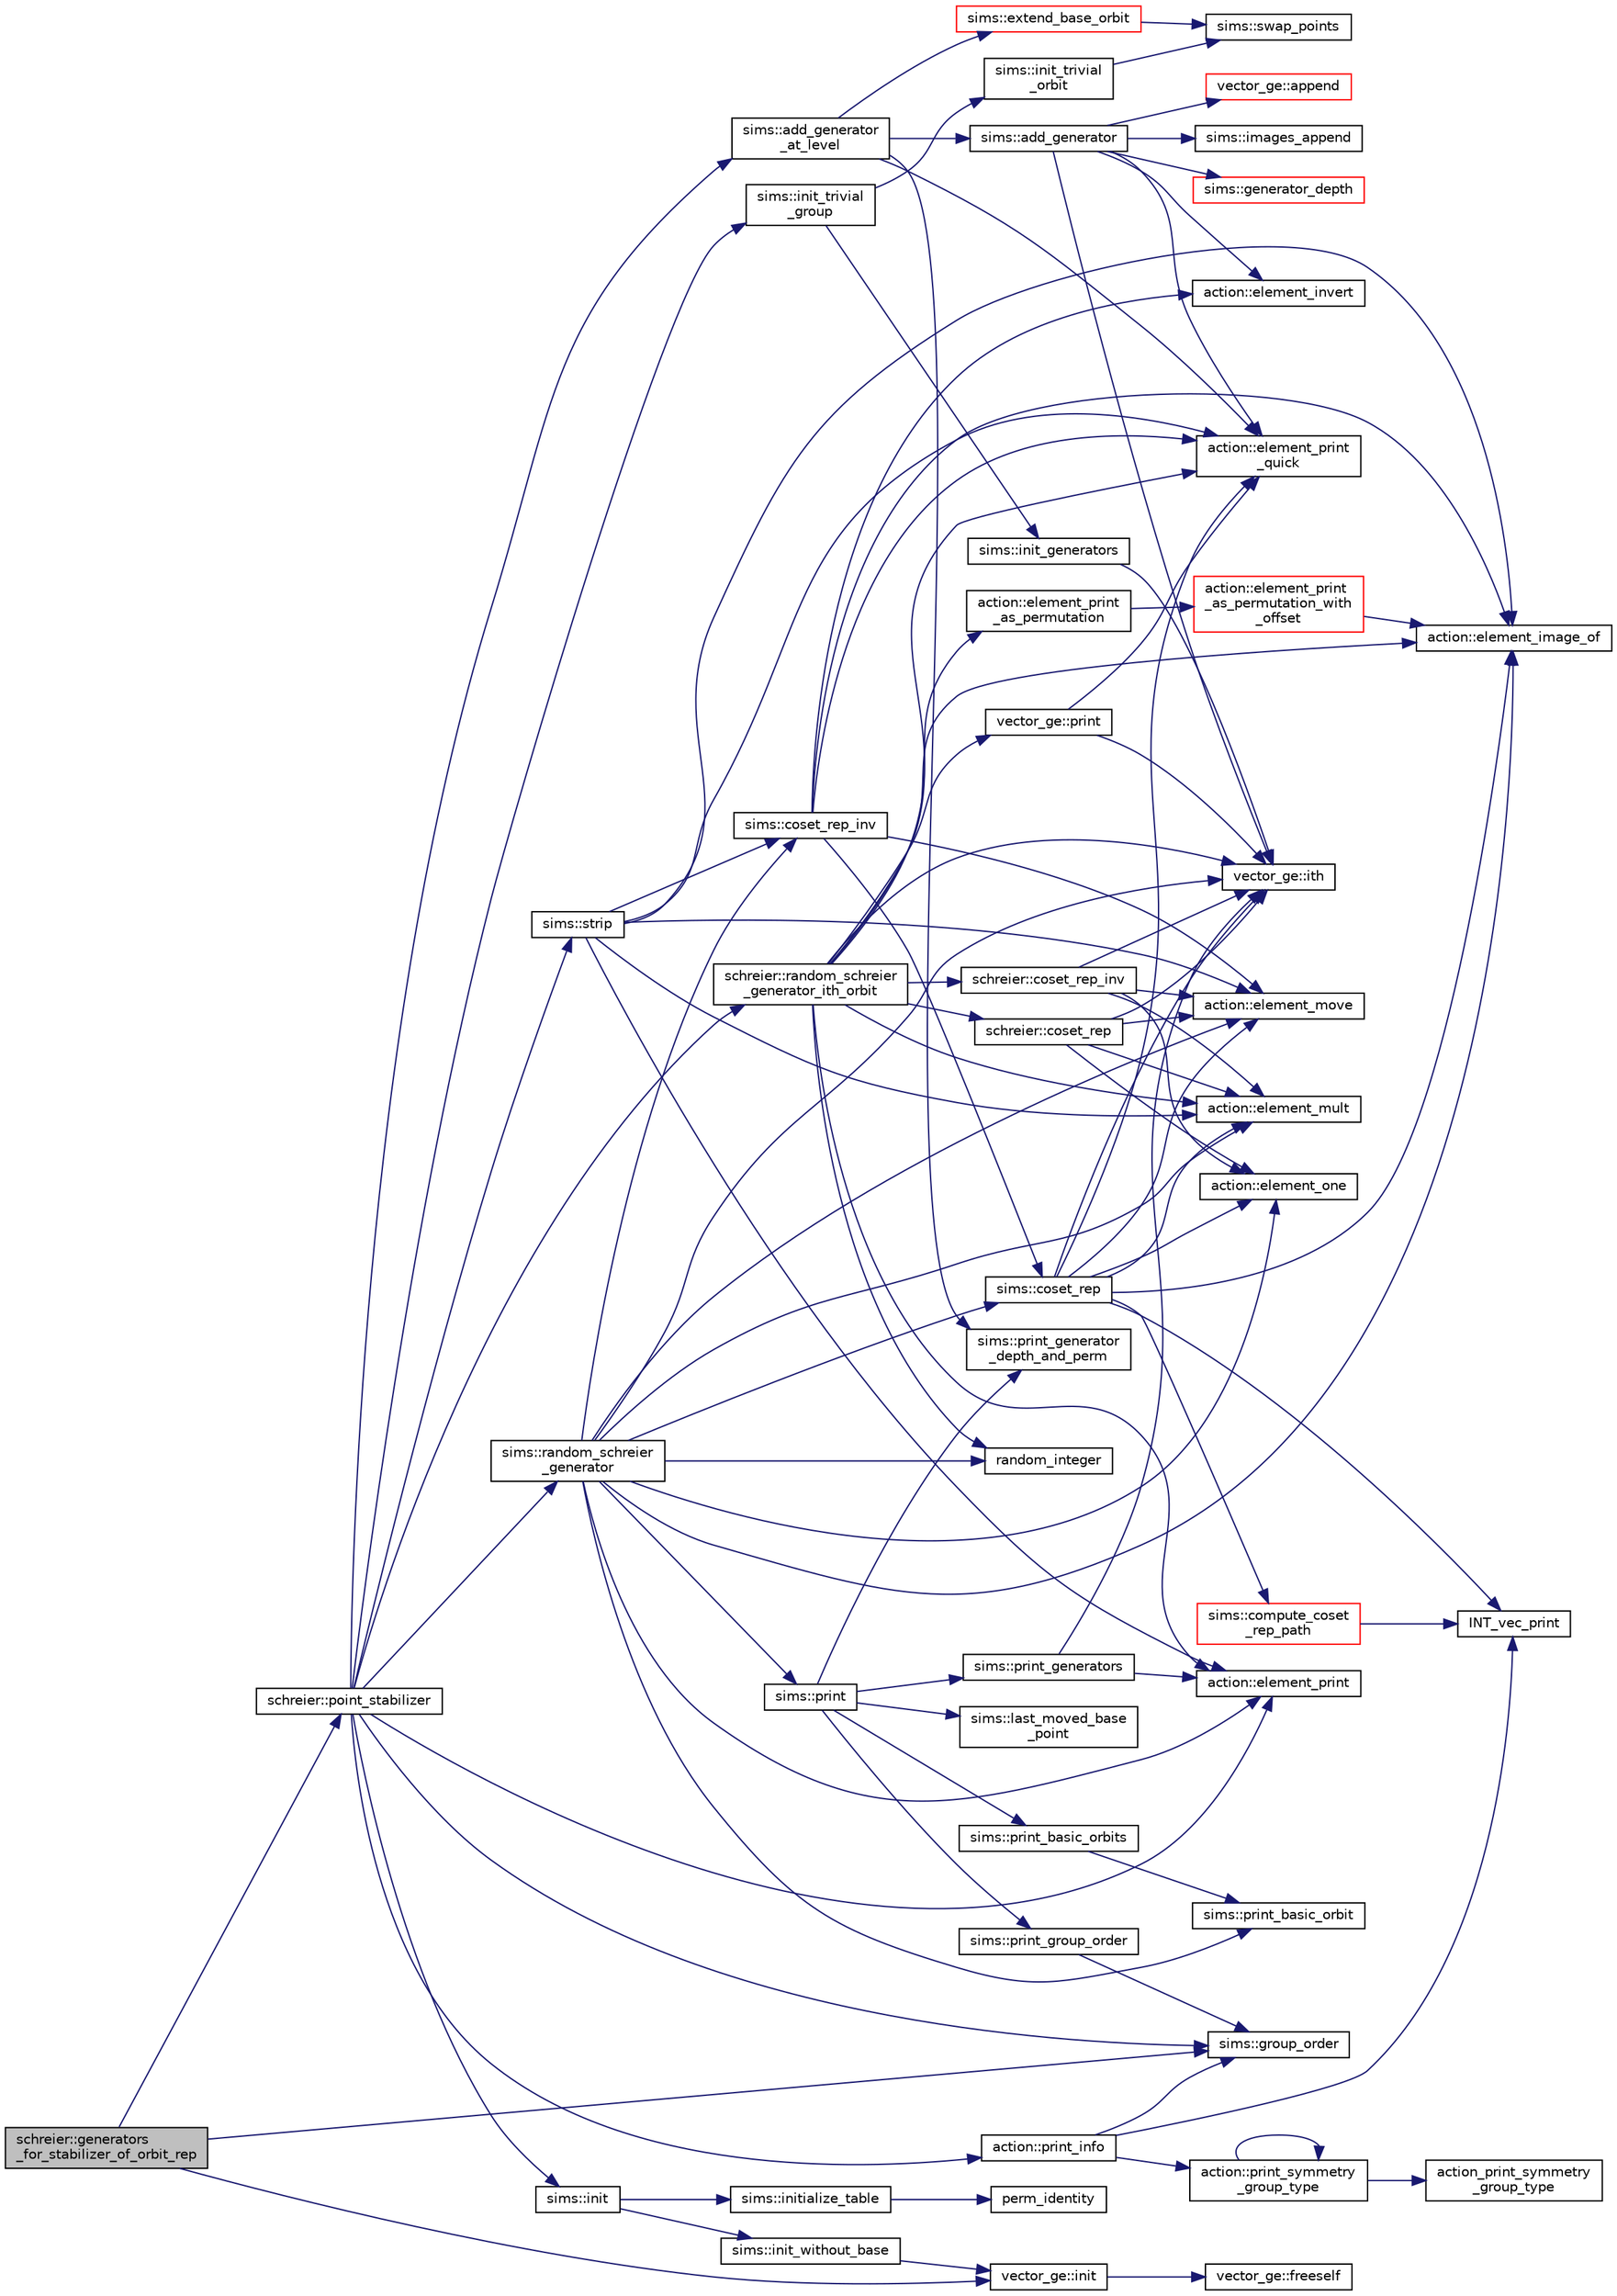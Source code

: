 digraph "schreier::generators_for_stabilizer_of_orbit_rep"
{
  edge [fontname="Helvetica",fontsize="10",labelfontname="Helvetica",labelfontsize="10"];
  node [fontname="Helvetica",fontsize="10",shape=record];
  rankdir="LR";
  Node1278 [label="schreier::generators\l_for_stabilizer_of_orbit_rep",height=0.2,width=0.4,color="black", fillcolor="grey75", style="filled", fontcolor="black"];
  Node1278 -> Node1279 [color="midnightblue",fontsize="10",style="solid",fontname="Helvetica"];
  Node1279 [label="schreier::point_stabilizer",height=0.2,width=0.4,color="black", fillcolor="white", style="filled",URL="$d3/dd6/classschreier.html#a976a31dfe3238284d96fc200532c7077"];
  Node1279 -> Node1280 [color="midnightblue",fontsize="10",style="solid",fontname="Helvetica"];
  Node1280 [label="action::print_info",height=0.2,width=0.4,color="black", fillcolor="white", style="filled",URL="$d2/d86/classaction.html#a6f89e493e5c5a32e5c3b8963d438ce86"];
  Node1280 -> Node1281 [color="midnightblue",fontsize="10",style="solid",fontname="Helvetica"];
  Node1281 [label="action::print_symmetry\l_group_type",height=0.2,width=0.4,color="black", fillcolor="white", style="filled",URL="$d2/d86/classaction.html#aed811766c7e64fe2c853df8b0b67aa6e"];
  Node1281 -> Node1282 [color="midnightblue",fontsize="10",style="solid",fontname="Helvetica"];
  Node1282 [label="action_print_symmetry\l_group_type",height=0.2,width=0.4,color="black", fillcolor="white", style="filled",URL="$d5/d90/action__global_8_c.html#a03666b9440c4962148eba7905b9f843c"];
  Node1281 -> Node1281 [color="midnightblue",fontsize="10",style="solid",fontname="Helvetica"];
  Node1280 -> Node1283 [color="midnightblue",fontsize="10",style="solid",fontname="Helvetica"];
  Node1283 [label="INT_vec_print",height=0.2,width=0.4,color="black", fillcolor="white", style="filled",URL="$df/dbf/sajeeb_8_c.html#a79a5901af0b47dd0d694109543c027fe"];
  Node1280 -> Node1284 [color="midnightblue",fontsize="10",style="solid",fontname="Helvetica"];
  Node1284 [label="sims::group_order",height=0.2,width=0.4,color="black", fillcolor="white", style="filled",URL="$d9/df3/classsims.html#aa442445175656570fa35febbe790efad"];
  Node1279 -> Node1285 [color="midnightblue",fontsize="10",style="solid",fontname="Helvetica"];
  Node1285 [label="sims::init",height=0.2,width=0.4,color="black", fillcolor="white", style="filled",URL="$d9/df3/classsims.html#a02eb61ed14f75cfe4dc0770142c1bff0"];
  Node1285 -> Node1286 [color="midnightblue",fontsize="10",style="solid",fontname="Helvetica"];
  Node1286 [label="sims::init_without_base",height=0.2,width=0.4,color="black", fillcolor="white", style="filled",URL="$d9/df3/classsims.html#a1010f2dc330b7c5ae10128c0b7dcbefd"];
  Node1286 -> Node1287 [color="midnightblue",fontsize="10",style="solid",fontname="Helvetica"];
  Node1287 [label="vector_ge::init",height=0.2,width=0.4,color="black", fillcolor="white", style="filled",URL="$d4/d6e/classvector__ge.html#afe1d6befd1f1501e6be34afbaa9d30a8"];
  Node1287 -> Node1288 [color="midnightblue",fontsize="10",style="solid",fontname="Helvetica"];
  Node1288 [label="vector_ge::freeself",height=0.2,width=0.4,color="black", fillcolor="white", style="filled",URL="$d4/d6e/classvector__ge.html#aa002e4b715cc73a9b8b367d29700b452"];
  Node1285 -> Node1289 [color="midnightblue",fontsize="10",style="solid",fontname="Helvetica"];
  Node1289 [label="sims::initialize_table",height=0.2,width=0.4,color="black", fillcolor="white", style="filled",URL="$d9/df3/classsims.html#abe36dd0812bde20447f5aaa8384596a7"];
  Node1289 -> Node1290 [color="midnightblue",fontsize="10",style="solid",fontname="Helvetica"];
  Node1290 [label="perm_identity",height=0.2,width=0.4,color="black", fillcolor="white", style="filled",URL="$d2/d7c/combinatorics_8_c.html#aebc54d3f9c31f253ae53e3eb3b386208"];
  Node1279 -> Node1291 [color="midnightblue",fontsize="10",style="solid",fontname="Helvetica"];
  Node1291 [label="sims::init_trivial\l_group",height=0.2,width=0.4,color="black", fillcolor="white", style="filled",URL="$d9/df3/classsims.html#a6a55a0a4e5124654f999933fd635334a"];
  Node1291 -> Node1292 [color="midnightblue",fontsize="10",style="solid",fontname="Helvetica"];
  Node1292 [label="sims::init_generators",height=0.2,width=0.4,color="black", fillcolor="white", style="filled",URL="$d9/df3/classsims.html#aa2a7908389727bdfa05d034e8d53a818"];
  Node1292 -> Node1293 [color="midnightblue",fontsize="10",style="solid",fontname="Helvetica"];
  Node1293 [label="vector_ge::ith",height=0.2,width=0.4,color="black", fillcolor="white", style="filled",URL="$d4/d6e/classvector__ge.html#a1ff002e8b746a9beb119d57dcd4a15ff"];
  Node1291 -> Node1294 [color="midnightblue",fontsize="10",style="solid",fontname="Helvetica"];
  Node1294 [label="sims::init_trivial\l_orbit",height=0.2,width=0.4,color="black", fillcolor="white", style="filled",URL="$d9/df3/classsims.html#ac55702550a4671a721f78345dd9bff70"];
  Node1294 -> Node1295 [color="midnightblue",fontsize="10",style="solid",fontname="Helvetica"];
  Node1295 [label="sims::swap_points",height=0.2,width=0.4,color="black", fillcolor="white", style="filled",URL="$d9/df3/classsims.html#a3443b4bbfb5573864c29b627562819d2"];
  Node1279 -> Node1284 [color="midnightblue",fontsize="10",style="solid",fontname="Helvetica"];
  Node1279 -> Node1296 [color="midnightblue",fontsize="10",style="solid",fontname="Helvetica"];
  Node1296 [label="schreier::random_schreier\l_generator_ith_orbit",height=0.2,width=0.4,color="black", fillcolor="white", style="filled",URL="$d3/dd6/classschreier.html#a285786eaa8f7e8d50d59c2335c549044"];
  Node1296 -> Node1297 [color="midnightblue",fontsize="10",style="solid",fontname="Helvetica"];
  Node1297 [label="vector_ge::print",height=0.2,width=0.4,color="black", fillcolor="white", style="filled",URL="$d4/d6e/classvector__ge.html#a0d260cce035c20b32d7989c50670aa8a"];
  Node1297 -> Node1298 [color="midnightblue",fontsize="10",style="solid",fontname="Helvetica"];
  Node1298 [label="action::element_print\l_quick",height=0.2,width=0.4,color="black", fillcolor="white", style="filled",URL="$d2/d86/classaction.html#a4844680cf6750396f76494a28655265b"];
  Node1297 -> Node1293 [color="midnightblue",fontsize="10",style="solid",fontname="Helvetica"];
  Node1296 -> Node1299 [color="midnightblue",fontsize="10",style="solid",fontname="Helvetica"];
  Node1299 [label="random_integer",height=0.2,width=0.4,color="black", fillcolor="white", style="filled",URL="$d5/db4/io__and__os_8h.html#a509937846575424b1c8863e1bb96a766"];
  Node1296 -> Node1300 [color="midnightblue",fontsize="10",style="solid",fontname="Helvetica"];
  Node1300 [label="schreier::coset_rep",height=0.2,width=0.4,color="black", fillcolor="white", style="filled",URL="$d3/dd6/classschreier.html#a7889b8702372092df4fd05150ee8fdda"];
  Node1300 -> Node1293 [color="midnightblue",fontsize="10",style="solid",fontname="Helvetica"];
  Node1300 -> Node1301 [color="midnightblue",fontsize="10",style="solid",fontname="Helvetica"];
  Node1301 [label="action::element_mult",height=0.2,width=0.4,color="black", fillcolor="white", style="filled",URL="$d2/d86/classaction.html#ae9e36b2cae1f0f7bd7144097fa9a34b3"];
  Node1300 -> Node1302 [color="midnightblue",fontsize="10",style="solid",fontname="Helvetica"];
  Node1302 [label="action::element_move",height=0.2,width=0.4,color="black", fillcolor="white", style="filled",URL="$d2/d86/classaction.html#a550947491bbb534d3d7951f50198a874"];
  Node1300 -> Node1303 [color="midnightblue",fontsize="10",style="solid",fontname="Helvetica"];
  Node1303 [label="action::element_one",height=0.2,width=0.4,color="black", fillcolor="white", style="filled",URL="$d2/d86/classaction.html#a780a105daf04d6d1fe7e2f63b3c88e3b"];
  Node1296 -> Node1298 [color="midnightblue",fontsize="10",style="solid",fontname="Helvetica"];
  Node1296 -> Node1304 [color="midnightblue",fontsize="10",style="solid",fontname="Helvetica"];
  Node1304 [label="action::element_print\l_as_permutation",height=0.2,width=0.4,color="black", fillcolor="white", style="filled",URL="$d2/d86/classaction.html#a2975618a8203187b688a67c947150bb8"];
  Node1304 -> Node1305 [color="midnightblue",fontsize="10",style="solid",fontname="Helvetica"];
  Node1305 [label="action::element_print\l_as_permutation_with\l_offset",height=0.2,width=0.4,color="red", fillcolor="white", style="filled",URL="$d2/d86/classaction.html#addd61d869434abaad431124a6d858396"];
  Node1305 -> Node1306 [color="midnightblue",fontsize="10",style="solid",fontname="Helvetica"];
  Node1306 [label="action::element_image_of",height=0.2,width=0.4,color="black", fillcolor="white", style="filled",URL="$d2/d86/classaction.html#ae09559d4537a048fc860f8a74a31393d"];
  Node1296 -> Node1293 [color="midnightblue",fontsize="10",style="solid",fontname="Helvetica"];
  Node1296 -> Node1311 [color="midnightblue",fontsize="10",style="solid",fontname="Helvetica"];
  Node1311 [label="action::element_print",height=0.2,width=0.4,color="black", fillcolor="white", style="filled",URL="$d2/d86/classaction.html#ae38c3ef3c1125213733d63c6fc3c40cd"];
  Node1296 -> Node1301 [color="midnightblue",fontsize="10",style="solid",fontname="Helvetica"];
  Node1296 -> Node1306 [color="midnightblue",fontsize="10",style="solid",fontname="Helvetica"];
  Node1296 -> Node1312 [color="midnightblue",fontsize="10",style="solid",fontname="Helvetica"];
  Node1312 [label="schreier::coset_rep_inv",height=0.2,width=0.4,color="black", fillcolor="white", style="filled",URL="$d3/dd6/classschreier.html#a4b3a4e60ff456f94f3acf7c96acc40cc"];
  Node1312 -> Node1293 [color="midnightblue",fontsize="10",style="solid",fontname="Helvetica"];
  Node1312 -> Node1301 [color="midnightblue",fontsize="10",style="solid",fontname="Helvetica"];
  Node1312 -> Node1302 [color="midnightblue",fontsize="10",style="solid",fontname="Helvetica"];
  Node1312 -> Node1303 [color="midnightblue",fontsize="10",style="solid",fontname="Helvetica"];
  Node1279 -> Node1311 [color="midnightblue",fontsize="10",style="solid",fontname="Helvetica"];
  Node1279 -> Node1313 [color="midnightblue",fontsize="10",style="solid",fontname="Helvetica"];
  Node1313 [label="sims::random_schreier\l_generator",height=0.2,width=0.4,color="black", fillcolor="white", style="filled",URL="$d9/df3/classsims.html#aaa77048e586c36a7639fa61ff66e0a23"];
  Node1313 -> Node1303 [color="midnightblue",fontsize="10",style="solid",fontname="Helvetica"];
  Node1313 -> Node1299 [color="midnightblue",fontsize="10",style="solid",fontname="Helvetica"];
  Node1313 -> Node1314 [color="midnightblue",fontsize="10",style="solid",fontname="Helvetica"];
  Node1314 [label="sims::coset_rep",height=0.2,width=0.4,color="black", fillcolor="white", style="filled",URL="$d9/df3/classsims.html#a3d669dba4d005cd2399388f27f44cd04"];
  Node1314 -> Node1315 [color="midnightblue",fontsize="10",style="solid",fontname="Helvetica"];
  Node1315 [label="sims::compute_coset\l_rep_path",height=0.2,width=0.4,color="red", fillcolor="white", style="filled",URL="$d9/df3/classsims.html#a22a53a24eb86dcfe54cb3588776a4d96"];
  Node1315 -> Node1283 [color="midnightblue",fontsize="10",style="solid",fontname="Helvetica"];
  Node1314 -> Node1283 [color="midnightblue",fontsize="10",style="solid",fontname="Helvetica"];
  Node1314 -> Node1303 [color="midnightblue",fontsize="10",style="solid",fontname="Helvetica"];
  Node1314 -> Node1293 [color="midnightblue",fontsize="10",style="solid",fontname="Helvetica"];
  Node1314 -> Node1298 [color="midnightblue",fontsize="10",style="solid",fontname="Helvetica"];
  Node1314 -> Node1301 [color="midnightblue",fontsize="10",style="solid",fontname="Helvetica"];
  Node1314 -> Node1302 [color="midnightblue",fontsize="10",style="solid",fontname="Helvetica"];
  Node1314 -> Node1306 [color="midnightblue",fontsize="10",style="solid",fontname="Helvetica"];
  Node1313 -> Node1306 [color="midnightblue",fontsize="10",style="solid",fontname="Helvetica"];
  Node1313 -> Node1317 [color="midnightblue",fontsize="10",style="solid",fontname="Helvetica"];
  Node1317 [label="sims::print_basic_orbit",height=0.2,width=0.4,color="black", fillcolor="white", style="filled",URL="$d9/df3/classsims.html#ae777e80bb7cef4f757c701173f924a6d"];
  Node1313 -> Node1311 [color="midnightblue",fontsize="10",style="solid",fontname="Helvetica"];
  Node1313 -> Node1293 [color="midnightblue",fontsize="10",style="solid",fontname="Helvetica"];
  Node1313 -> Node1301 [color="midnightblue",fontsize="10",style="solid",fontname="Helvetica"];
  Node1313 -> Node1302 [color="midnightblue",fontsize="10",style="solid",fontname="Helvetica"];
  Node1313 -> Node1318 [color="midnightblue",fontsize="10",style="solid",fontname="Helvetica"];
  Node1318 [label="sims::print",height=0.2,width=0.4,color="black", fillcolor="white", style="filled",URL="$d9/df3/classsims.html#a93c3d22dc3ac6d78acc60bad65234944"];
  Node1318 -> Node1319 [color="midnightblue",fontsize="10",style="solid",fontname="Helvetica"];
  Node1319 [label="sims::last_moved_base\l_point",height=0.2,width=0.4,color="black", fillcolor="white", style="filled",URL="$d9/df3/classsims.html#ab7549d6212df09ad5fdcc8b5edbe8806"];
  Node1318 -> Node1320 [color="midnightblue",fontsize="10",style="solid",fontname="Helvetica"];
  Node1320 [label="sims::print_group_order",height=0.2,width=0.4,color="black", fillcolor="white", style="filled",URL="$d9/df3/classsims.html#a2fc3bfc40a993e0a6902374465304c0c"];
  Node1320 -> Node1284 [color="midnightblue",fontsize="10",style="solid",fontname="Helvetica"];
  Node1318 -> Node1321 [color="midnightblue",fontsize="10",style="solid",fontname="Helvetica"];
  Node1321 [label="sims::print_generator\l_depth_and_perm",height=0.2,width=0.4,color="black", fillcolor="white", style="filled",URL="$d9/df3/classsims.html#a4630b82437f49635da45c5fc1953d919"];
  Node1318 -> Node1322 [color="midnightblue",fontsize="10",style="solid",fontname="Helvetica"];
  Node1322 [label="sims::print_generators",height=0.2,width=0.4,color="black", fillcolor="white", style="filled",URL="$d9/df3/classsims.html#a49dfebd7ef9b23cb3c1264bc462f2233"];
  Node1322 -> Node1311 [color="midnightblue",fontsize="10",style="solid",fontname="Helvetica"];
  Node1322 -> Node1293 [color="midnightblue",fontsize="10",style="solid",fontname="Helvetica"];
  Node1318 -> Node1323 [color="midnightblue",fontsize="10",style="solid",fontname="Helvetica"];
  Node1323 [label="sims::print_basic_orbits",height=0.2,width=0.4,color="black", fillcolor="white", style="filled",URL="$d9/df3/classsims.html#ab26955fba9bb5a6fe176b4f12d0a6c5a"];
  Node1323 -> Node1317 [color="midnightblue",fontsize="10",style="solid",fontname="Helvetica"];
  Node1313 -> Node1324 [color="midnightblue",fontsize="10",style="solid",fontname="Helvetica"];
  Node1324 [label="sims::coset_rep_inv",height=0.2,width=0.4,color="black", fillcolor="white", style="filled",URL="$d9/df3/classsims.html#a388f523d4ec997fce4e9ede924de99b9"];
  Node1324 -> Node1314 [color="midnightblue",fontsize="10",style="solid",fontname="Helvetica"];
  Node1324 -> Node1298 [color="midnightblue",fontsize="10",style="solid",fontname="Helvetica"];
  Node1324 -> Node1306 [color="midnightblue",fontsize="10",style="solid",fontname="Helvetica"];
  Node1324 -> Node1325 [color="midnightblue",fontsize="10",style="solid",fontname="Helvetica"];
  Node1325 [label="action::element_invert",height=0.2,width=0.4,color="black", fillcolor="white", style="filled",URL="$d2/d86/classaction.html#aa4bd01e338497714586636751fcef436"];
  Node1324 -> Node1302 [color="midnightblue",fontsize="10",style="solid",fontname="Helvetica"];
  Node1279 -> Node1326 [color="midnightblue",fontsize="10",style="solid",fontname="Helvetica"];
  Node1326 [label="sims::strip",height=0.2,width=0.4,color="black", fillcolor="white", style="filled",URL="$d9/df3/classsims.html#a4d902cab732ddf9f60788dda85b0a775"];
  Node1326 -> Node1298 [color="midnightblue",fontsize="10",style="solid",fontname="Helvetica"];
  Node1326 -> Node1302 [color="midnightblue",fontsize="10",style="solid",fontname="Helvetica"];
  Node1326 -> Node1306 [color="midnightblue",fontsize="10",style="solid",fontname="Helvetica"];
  Node1326 -> Node1324 [color="midnightblue",fontsize="10",style="solid",fontname="Helvetica"];
  Node1326 -> Node1311 [color="midnightblue",fontsize="10",style="solid",fontname="Helvetica"];
  Node1326 -> Node1301 [color="midnightblue",fontsize="10",style="solid",fontname="Helvetica"];
  Node1279 -> Node1327 [color="midnightblue",fontsize="10",style="solid",fontname="Helvetica"];
  Node1327 [label="sims::add_generator\l_at_level",height=0.2,width=0.4,color="black", fillcolor="white", style="filled",URL="$d9/df3/classsims.html#ac9f0f17058381524d70645e9d6893e4d"];
  Node1327 -> Node1298 [color="midnightblue",fontsize="10",style="solid",fontname="Helvetica"];
  Node1327 -> Node1328 [color="midnightblue",fontsize="10",style="solid",fontname="Helvetica"];
  Node1328 [label="sims::add_generator",height=0.2,width=0.4,color="black", fillcolor="white", style="filled",URL="$d9/df3/classsims.html#add28c3fa3ed9825c7ccb4b1fb7ac22d4"];
  Node1328 -> Node1298 [color="midnightblue",fontsize="10",style="solid",fontname="Helvetica"];
  Node1328 -> Node1329 [color="midnightblue",fontsize="10",style="solid",fontname="Helvetica"];
  Node1329 [label="vector_ge::append",height=0.2,width=0.4,color="red", fillcolor="white", style="filled",URL="$d4/d6e/classvector__ge.html#a6e24ff78ee23cd3e94b266038f059e83"];
  Node1328 -> Node1325 [color="midnightblue",fontsize="10",style="solid",fontname="Helvetica"];
  Node1328 -> Node1293 [color="midnightblue",fontsize="10",style="solid",fontname="Helvetica"];
  Node1328 -> Node1331 [color="midnightblue",fontsize="10",style="solid",fontname="Helvetica"];
  Node1331 [label="sims::images_append",height=0.2,width=0.4,color="black", fillcolor="white", style="filled",URL="$d9/df3/classsims.html#a2eedbb17ba9644f7d57d81dafab0eb01"];
  Node1328 -> Node1332 [color="midnightblue",fontsize="10",style="solid",fontname="Helvetica"];
  Node1332 [label="sims::generator_depth",height=0.2,width=0.4,color="red", fillcolor="white", style="filled",URL="$d9/df3/classsims.html#acdcef5adbae43ca98568ba1e6aa5b6a2"];
  Node1327 -> Node1321 [color="midnightblue",fontsize="10",style="solid",fontname="Helvetica"];
  Node1327 -> Node1334 [color="midnightblue",fontsize="10",style="solid",fontname="Helvetica"];
  Node1334 [label="sims::extend_base_orbit",height=0.2,width=0.4,color="red", fillcolor="white", style="filled",URL="$d9/df3/classsims.html#a1ded039dbe83239f4e116fe5b84fdcea"];
  Node1334 -> Node1295 [color="midnightblue",fontsize="10",style="solid",fontname="Helvetica"];
  Node1278 -> Node1284 [color="midnightblue",fontsize="10",style="solid",fontname="Helvetica"];
  Node1278 -> Node1287 [color="midnightblue",fontsize="10",style="solid",fontname="Helvetica"];
}
